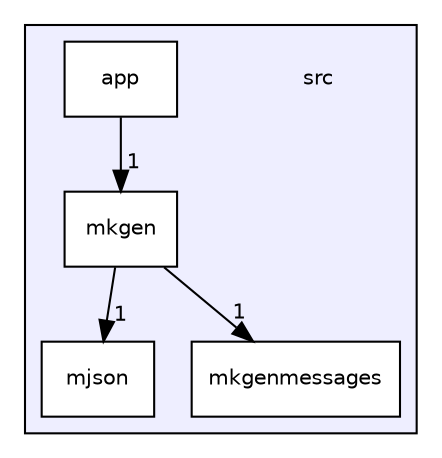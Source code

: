 digraph "src" {
  compound=true
  node [ fontsize="10", fontname="Helvetica"];
  edge [ labelfontsize="10", labelfontname="Helvetica"];
  subgraph clusterdir_68267d1309a1af8e8297ef4c3efbcdba {
    graph [ bgcolor="#eeeeff", pencolor="black", label="" URL="dir_68267d1309a1af8e8297ef4c3efbcdba.html"];
    dir_68267d1309a1af8e8297ef4c3efbcdba [shape=plaintext label="src"];
    dir_5194e5fea318fda12687127c23f8aba1 [shape=box label="app" color="black" fillcolor="white" style="filled" URL="dir_5194e5fea318fda12687127c23f8aba1.html"];
    dir_5f34dd03a9661c69063c737dda2d18b7 [shape=box label="mjson" color="black" fillcolor="white" style="filled" URL="dir_5f34dd03a9661c69063c737dda2d18b7.html"];
    dir_4c02996fcb042dba6b178734744f3448 [shape=box label="mkgen" color="black" fillcolor="white" style="filled" URL="dir_4c02996fcb042dba6b178734744f3448.html"];
    dir_3ae15a2095421565766924faa3dcb923 [shape=box label="mkgenmessages" color="black" fillcolor="white" style="filled" URL="dir_3ae15a2095421565766924faa3dcb923.html"];
  }
  dir_5194e5fea318fda12687127c23f8aba1->dir_4c02996fcb042dba6b178734744f3448 [headlabel="1", labeldistance=1.5 headhref="dir_000001_000003.html"];
  dir_4c02996fcb042dba6b178734744f3448->dir_3ae15a2095421565766924faa3dcb923 [headlabel="1", labeldistance=1.5 headhref="dir_000003_000004.html"];
  dir_4c02996fcb042dba6b178734744f3448->dir_5f34dd03a9661c69063c737dda2d18b7 [headlabel="1", labeldistance=1.5 headhref="dir_000003_000002.html"];
}
